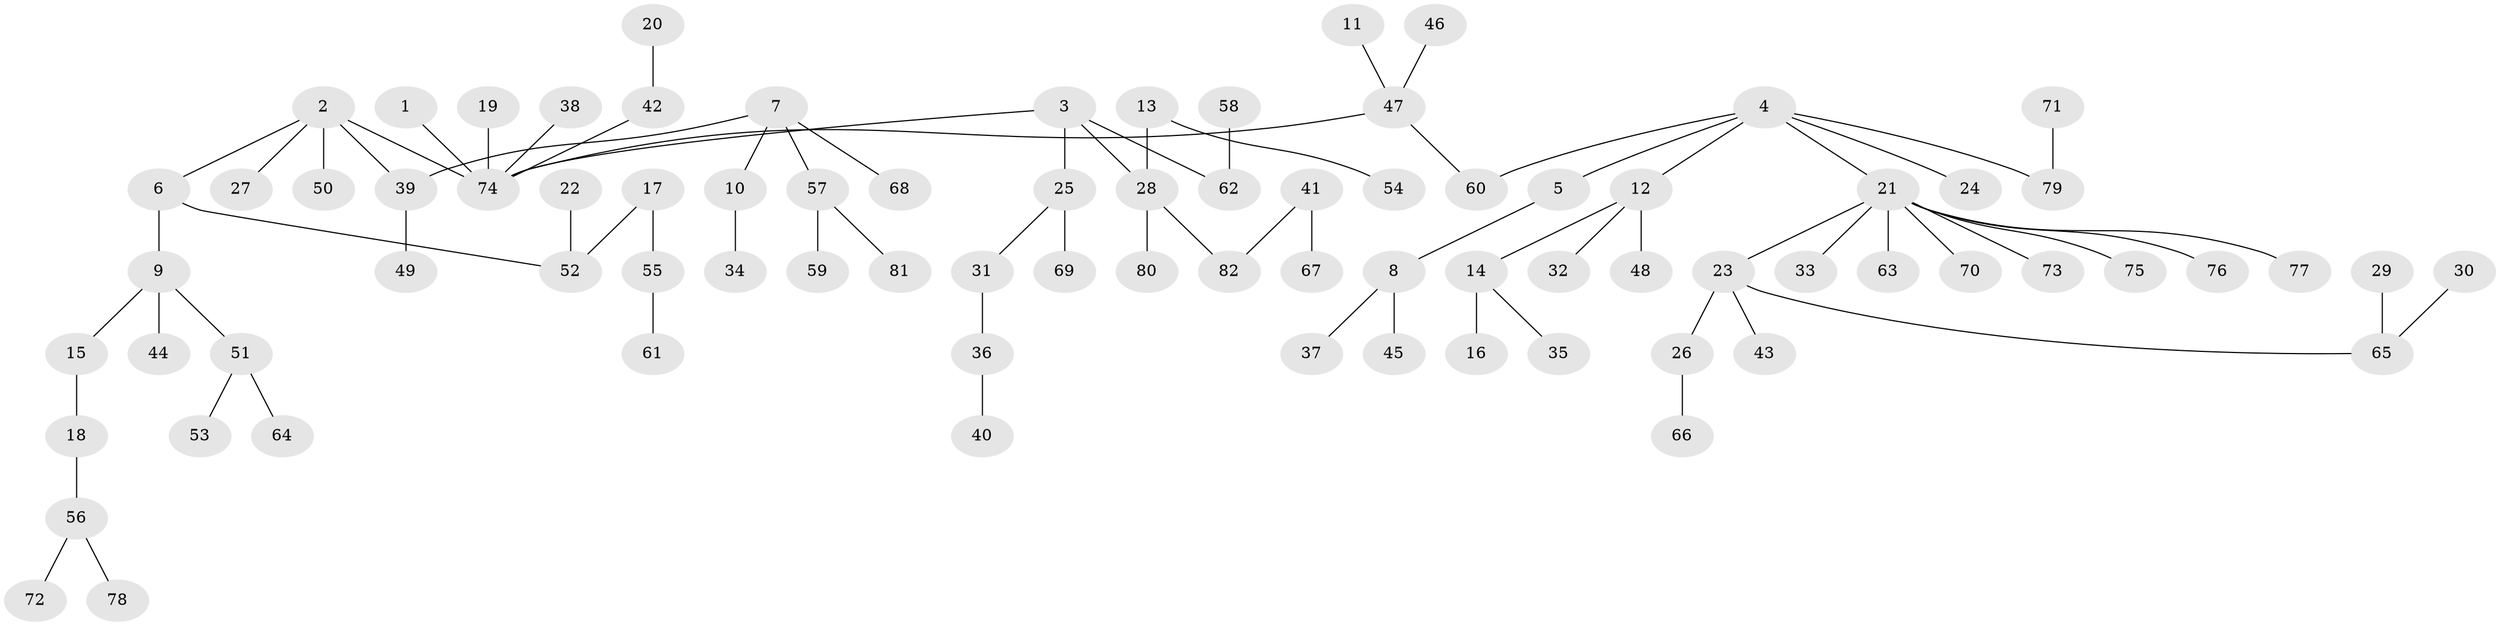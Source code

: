 // original degree distribution, {6: 0.017241379310344827, 8: 0.008620689655172414, 5: 0.02586206896551724, 1: 0.5344827586206896, 3: 0.07758620689655173, 4: 0.08620689655172414, 2: 0.2413793103448276, 10: 0.008620689655172414}
// Generated by graph-tools (version 1.1) at 2025/37/03/04/25 23:37:26]
// undirected, 82 vertices, 81 edges
graph export_dot {
  node [color=gray90,style=filled];
  1;
  2;
  3;
  4;
  5;
  6;
  7;
  8;
  9;
  10;
  11;
  12;
  13;
  14;
  15;
  16;
  17;
  18;
  19;
  20;
  21;
  22;
  23;
  24;
  25;
  26;
  27;
  28;
  29;
  30;
  31;
  32;
  33;
  34;
  35;
  36;
  37;
  38;
  39;
  40;
  41;
  42;
  43;
  44;
  45;
  46;
  47;
  48;
  49;
  50;
  51;
  52;
  53;
  54;
  55;
  56;
  57;
  58;
  59;
  60;
  61;
  62;
  63;
  64;
  65;
  66;
  67;
  68;
  69;
  70;
  71;
  72;
  73;
  74;
  75;
  76;
  77;
  78;
  79;
  80;
  81;
  82;
  1 -- 74 [weight=1.0];
  2 -- 6 [weight=1.0];
  2 -- 27 [weight=1.0];
  2 -- 39 [weight=1.0];
  2 -- 50 [weight=1.0];
  2 -- 74 [weight=1.0];
  3 -- 25 [weight=1.0];
  3 -- 28 [weight=1.0];
  3 -- 62 [weight=1.0];
  3 -- 74 [weight=1.0];
  4 -- 5 [weight=1.0];
  4 -- 12 [weight=1.0];
  4 -- 21 [weight=1.0];
  4 -- 24 [weight=1.0];
  4 -- 60 [weight=1.0];
  4 -- 79 [weight=1.0];
  5 -- 8 [weight=1.0];
  6 -- 9 [weight=1.0];
  6 -- 52 [weight=1.0];
  7 -- 10 [weight=1.0];
  7 -- 39 [weight=1.0];
  7 -- 57 [weight=1.0];
  7 -- 68 [weight=1.0];
  8 -- 37 [weight=1.0];
  8 -- 45 [weight=1.0];
  9 -- 15 [weight=1.0];
  9 -- 44 [weight=1.0];
  9 -- 51 [weight=1.0];
  10 -- 34 [weight=1.0];
  11 -- 47 [weight=1.0];
  12 -- 14 [weight=1.0];
  12 -- 32 [weight=1.0];
  12 -- 48 [weight=1.0];
  13 -- 28 [weight=1.0];
  13 -- 54 [weight=1.0];
  14 -- 16 [weight=1.0];
  14 -- 35 [weight=1.0];
  15 -- 18 [weight=1.0];
  17 -- 52 [weight=1.0];
  17 -- 55 [weight=1.0];
  18 -- 56 [weight=1.0];
  19 -- 74 [weight=1.0];
  20 -- 42 [weight=1.0];
  21 -- 23 [weight=1.0];
  21 -- 33 [weight=1.0];
  21 -- 63 [weight=1.0];
  21 -- 70 [weight=1.0];
  21 -- 73 [weight=1.0];
  21 -- 75 [weight=1.0];
  21 -- 76 [weight=1.0];
  21 -- 77 [weight=1.0];
  22 -- 52 [weight=1.0];
  23 -- 26 [weight=1.0];
  23 -- 43 [weight=1.0];
  23 -- 65 [weight=1.0];
  25 -- 31 [weight=1.0];
  25 -- 69 [weight=1.0];
  26 -- 66 [weight=1.0];
  28 -- 80 [weight=1.0];
  28 -- 82 [weight=1.0];
  29 -- 65 [weight=1.0];
  30 -- 65 [weight=1.0];
  31 -- 36 [weight=1.0];
  36 -- 40 [weight=1.0];
  38 -- 74 [weight=1.0];
  39 -- 49 [weight=1.0];
  41 -- 67 [weight=1.0];
  41 -- 82 [weight=1.0];
  42 -- 74 [weight=1.0];
  46 -- 47 [weight=1.0];
  47 -- 60 [weight=1.0];
  47 -- 74 [weight=1.0];
  51 -- 53 [weight=1.0];
  51 -- 64 [weight=1.0];
  55 -- 61 [weight=1.0];
  56 -- 72 [weight=1.0];
  56 -- 78 [weight=1.0];
  57 -- 59 [weight=1.0];
  57 -- 81 [weight=1.0];
  58 -- 62 [weight=1.0];
  71 -- 79 [weight=1.0];
}
